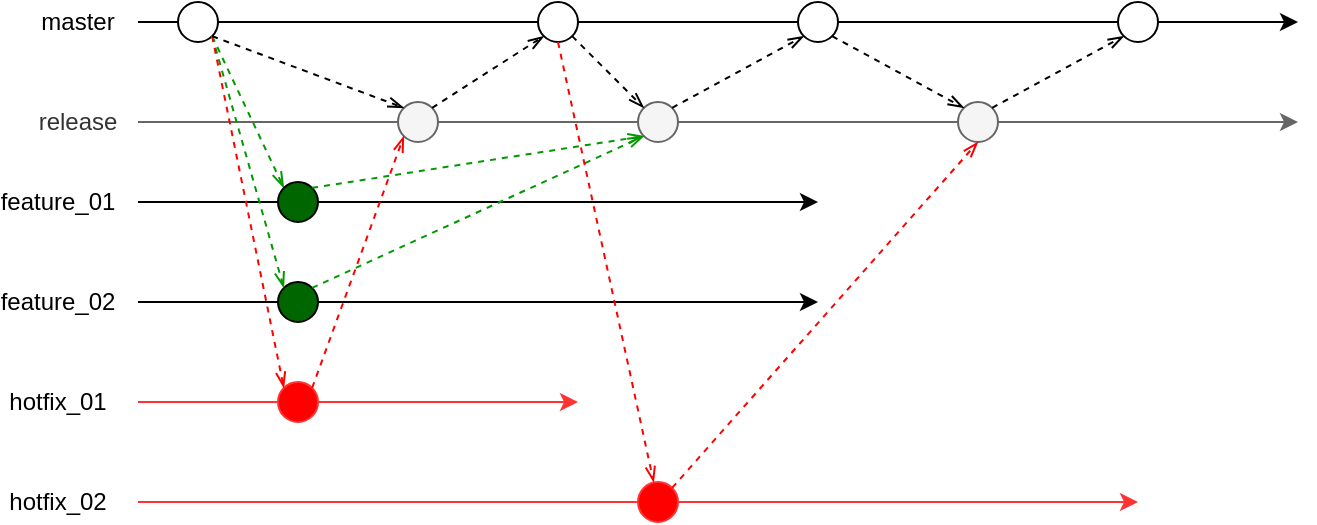 <mxfile version="12.7.9" type="github">
  <diagram id="swHmns_OLJNO2oEmDjoU" name="第 1 页">
    <mxGraphModel dx="946" dy="614" grid="1" gridSize="10" guides="1" tooltips="1" connect="1" arrows="1" fold="1" page="1" pageScale="1" pageWidth="3300" pageHeight="4681" math="0" shadow="0">
      <root>
        <mxCell id="0" />
        <mxCell id="1" parent="0" />
        <mxCell id="d7OZnTdrM_z9VQZdlBr1-1" value="" style="endArrow=classic;html=1;" parent="1" source="d7OZnTdrM_z9VQZdlBr1-52" edge="1">
          <mxGeometry width="50" height="50" relative="1" as="geometry">
            <mxPoint x="260" y="130" as="sourcePoint" />
            <mxPoint x="840" y="130" as="targetPoint" />
          </mxGeometry>
        </mxCell>
        <mxCell id="d7OZnTdrM_z9VQZdlBr1-2" value="master" style="text;html=1;strokeColor=none;fillColor=none;align=center;verticalAlign=middle;whiteSpace=wrap;rounded=0;" parent="1" vertex="1">
          <mxGeometry x="210" y="120" width="40" height="20" as="geometry" />
        </mxCell>
        <mxCell id="d7OZnTdrM_z9VQZdlBr1-3" value="" style="endArrow=classic;html=1;fillColor=#f5f5f5;strokeColor=#666666;" parent="1" source="d7OZnTdrM_z9VQZdlBr1-48" edge="1">
          <mxGeometry width="50" height="50" relative="1" as="geometry">
            <mxPoint x="260" y="180" as="sourcePoint" />
            <mxPoint x="840" y="180" as="targetPoint" />
          </mxGeometry>
        </mxCell>
        <mxCell id="d7OZnTdrM_z9VQZdlBr1-4" value="release" style="text;html=1;strokeColor=none;fillColor=none;align=center;verticalAlign=middle;whiteSpace=wrap;rounded=0;fontColor=#333333;" parent="1" vertex="1">
          <mxGeometry x="210" y="170" width="40" height="20" as="geometry" />
        </mxCell>
        <mxCell id="d7OZnTdrM_z9VQZdlBr1-5" value="" style="endArrow=classic;html=1;" parent="1" source="d7OZnTdrM_z9VQZdlBr1-16" edge="1">
          <mxGeometry width="50" height="50" relative="1" as="geometry">
            <mxPoint x="260" y="220" as="sourcePoint" />
            <mxPoint x="600" y="220" as="targetPoint" />
          </mxGeometry>
        </mxCell>
        <mxCell id="d7OZnTdrM_z9VQZdlBr1-6" value="feature_01" style="text;html=1;strokeColor=none;fillColor=none;align=center;verticalAlign=middle;whiteSpace=wrap;rounded=0;" parent="1" vertex="1">
          <mxGeometry x="200" y="210" width="40" height="20" as="geometry" />
        </mxCell>
        <mxCell id="d7OZnTdrM_z9VQZdlBr1-8" value="" style="ellipse;whiteSpace=wrap;html=1;aspect=fixed;" parent="1" vertex="1">
          <mxGeometry x="280" y="120" width="20" height="20" as="geometry" />
        </mxCell>
        <mxCell id="d7OZnTdrM_z9VQZdlBr1-9" value="" style="endArrow=none;html=1;endFill=0;" parent="1" target="d7OZnTdrM_z9VQZdlBr1-8" edge="1">
          <mxGeometry width="50" height="50" relative="1" as="geometry">
            <mxPoint x="260" y="130" as="sourcePoint" />
            <mxPoint x="790" y="130" as="targetPoint" />
          </mxGeometry>
        </mxCell>
        <mxCell id="d7OZnTdrM_z9VQZdlBr1-10" value="" style="ellipse;whiteSpace=wrap;html=1;aspect=fixed;" parent="1" vertex="1">
          <mxGeometry x="460" y="120" width="20" height="20" as="geometry" />
        </mxCell>
        <mxCell id="d7OZnTdrM_z9VQZdlBr1-11" value="" style="endArrow=none;html=1;endFill=0;" parent="1" source="d7OZnTdrM_z9VQZdlBr1-8" target="d7OZnTdrM_z9VQZdlBr1-10" edge="1">
          <mxGeometry width="50" height="50" relative="1" as="geometry">
            <mxPoint x="300" y="130" as="sourcePoint" />
            <mxPoint x="790" y="130" as="targetPoint" />
          </mxGeometry>
        </mxCell>
        <mxCell id="d7OZnTdrM_z9VQZdlBr1-12" value="" style="ellipse;whiteSpace=wrap;html=1;aspect=fixed;fillColor=#f5f5f5;strokeColor=#666666;fontColor=#333333;" parent="1" vertex="1">
          <mxGeometry x="390" y="170" width="20" height="20" as="geometry" />
        </mxCell>
        <mxCell id="d7OZnTdrM_z9VQZdlBr1-13" value="" style="endArrow=none;html=1;endFill=0;fillColor=#f5f5f5;strokeColor=#666666;" parent="1" target="d7OZnTdrM_z9VQZdlBr1-12" edge="1">
          <mxGeometry width="50" height="50" relative="1" as="geometry">
            <mxPoint x="260" y="180" as="sourcePoint" />
            <mxPoint x="790" y="180" as="targetPoint" />
          </mxGeometry>
        </mxCell>
        <mxCell id="d7OZnTdrM_z9VQZdlBr1-15" value="" style="endArrow=openThin;dashed=1;html=1;exitX=1;exitY=1;exitDx=0;exitDy=0;entryX=0;entryY=0;entryDx=0;entryDy=0;endFill=0;strokeColor=#009900;" parent="1" source="d7OZnTdrM_z9VQZdlBr1-8" target="d7OZnTdrM_z9VQZdlBr1-16" edge="1">
          <mxGeometry width="50" height="50" relative="1" as="geometry">
            <mxPoint x="307.071" y="147.071" as="sourcePoint" />
            <mxPoint x="342.929" y="182.929" as="targetPoint" />
          </mxGeometry>
        </mxCell>
        <mxCell id="d7OZnTdrM_z9VQZdlBr1-16" value="" style="ellipse;whiteSpace=wrap;html=1;aspect=fixed;fillColor=#006600;" parent="1" vertex="1">
          <mxGeometry x="330" y="210" width="20" height="20" as="geometry" />
        </mxCell>
        <mxCell id="d7OZnTdrM_z9VQZdlBr1-17" value="" style="endArrow=none;html=1;endFill=0;" parent="1" target="d7OZnTdrM_z9VQZdlBr1-16" edge="1">
          <mxGeometry width="50" height="50" relative="1" as="geometry">
            <mxPoint x="260" y="220" as="sourcePoint" />
            <mxPoint x="790" y="220" as="targetPoint" />
          </mxGeometry>
        </mxCell>
        <mxCell id="d7OZnTdrM_z9VQZdlBr1-22" value="" style="endArrow=classic;html=1;" parent="1" source="d7OZnTdrM_z9VQZdlBr1-24" edge="1">
          <mxGeometry width="50" height="50" relative="1" as="geometry">
            <mxPoint x="260" y="270" as="sourcePoint" />
            <mxPoint x="600" y="270" as="targetPoint" />
          </mxGeometry>
        </mxCell>
        <mxCell id="d7OZnTdrM_z9VQZdlBr1-23" value="feature_02" style="text;html=1;strokeColor=none;fillColor=none;align=center;verticalAlign=middle;whiteSpace=wrap;rounded=0;" parent="1" vertex="1">
          <mxGeometry x="200" y="260" width="40" height="20" as="geometry" />
        </mxCell>
        <mxCell id="d7OZnTdrM_z9VQZdlBr1-24" value="" style="ellipse;whiteSpace=wrap;html=1;aspect=fixed;fillColor=#006600;" parent="1" vertex="1">
          <mxGeometry x="330" y="260" width="20" height="20" as="geometry" />
        </mxCell>
        <mxCell id="d7OZnTdrM_z9VQZdlBr1-25" value="" style="endArrow=none;html=1;endFill=0;" parent="1" target="d7OZnTdrM_z9VQZdlBr1-24" edge="1">
          <mxGeometry width="50" height="50" relative="1" as="geometry">
            <mxPoint x="260" y="270" as="sourcePoint" />
            <mxPoint x="790" y="270" as="targetPoint" />
          </mxGeometry>
        </mxCell>
        <mxCell id="d7OZnTdrM_z9VQZdlBr1-26" value="" style="endArrow=openThin;dashed=1;html=1;exitX=1;exitY=1;exitDx=0;exitDy=0;entryX=0;entryY=0;entryDx=0;entryDy=0;endFill=0;strokeColor=#009900;" parent="1" source="d7OZnTdrM_z9VQZdlBr1-8" target="d7OZnTdrM_z9VQZdlBr1-24" edge="1">
          <mxGeometry width="50" height="50" relative="1" as="geometry">
            <mxPoint x="307.071" y="147.071" as="sourcePoint" />
            <mxPoint x="342.929" y="222.929" as="targetPoint" />
          </mxGeometry>
        </mxCell>
        <mxCell id="d7OZnTdrM_z9VQZdlBr1-27" value="" style="endArrow=classic;html=1;strokeColor=#FF3333;" parent="1" source="d7OZnTdrM_z9VQZdlBr1-29" edge="1">
          <mxGeometry width="50" height="50" relative="1" as="geometry">
            <mxPoint x="260" y="320" as="sourcePoint" />
            <mxPoint x="480" y="320" as="targetPoint" />
          </mxGeometry>
        </mxCell>
        <mxCell id="d7OZnTdrM_z9VQZdlBr1-28" value="hotfix_01" style="text;html=1;strokeColor=none;fillColor=none;align=center;verticalAlign=middle;whiteSpace=wrap;rounded=0;" parent="1" vertex="1">
          <mxGeometry x="200" y="310" width="40" height="20" as="geometry" />
        </mxCell>
        <mxCell id="d7OZnTdrM_z9VQZdlBr1-29" value="" style="ellipse;whiteSpace=wrap;html=1;aspect=fixed;fillColor=#FF0000;strokeColor=#FF3333;" parent="1" vertex="1">
          <mxGeometry x="330" y="310" width="20" height="20" as="geometry" />
        </mxCell>
        <mxCell id="d7OZnTdrM_z9VQZdlBr1-30" value="" style="endArrow=none;html=1;endFill=0;strokeColor=#FF3333;" parent="1" target="d7OZnTdrM_z9VQZdlBr1-29" edge="1">
          <mxGeometry width="50" height="50" relative="1" as="geometry">
            <mxPoint x="260" y="320" as="sourcePoint" />
            <mxPoint x="790" y="320" as="targetPoint" />
          </mxGeometry>
        </mxCell>
        <mxCell id="d7OZnTdrM_z9VQZdlBr1-31" value="" style="endArrow=openThin;dashed=1;html=1;exitX=1;exitY=1;exitDx=0;exitDy=0;entryX=0;entryY=0;entryDx=0;entryDy=0;endFill=0;fillColor=#f8cecc;strokeColor=#FF0000;" parent="1" source="d7OZnTdrM_z9VQZdlBr1-8" target="d7OZnTdrM_z9VQZdlBr1-29" edge="1">
          <mxGeometry width="50" height="50" relative="1" as="geometry">
            <mxPoint x="307.071" y="147.071" as="sourcePoint" />
            <mxPoint x="342.929" y="272.929" as="targetPoint" />
          </mxGeometry>
        </mxCell>
        <mxCell id="d7OZnTdrM_z9VQZdlBr1-32" value="" style="endArrow=openThin;dashed=1;html=1;exitX=1;exitY=0;exitDx=0;exitDy=0;endFill=0;entryX=0;entryY=1;entryDx=0;entryDy=0;fillColor=#f8cecc;strokeColor=#FF0000;" parent="1" source="d7OZnTdrM_z9VQZdlBr1-29" target="d7OZnTdrM_z9VQZdlBr1-12" edge="1">
          <mxGeometry width="50" height="50" relative="1" as="geometry">
            <mxPoint x="444.141" y="310.001" as="sourcePoint" />
            <mxPoint x="390" y="200" as="targetPoint" />
          </mxGeometry>
        </mxCell>
        <mxCell id="d7OZnTdrM_z9VQZdlBr1-33" value="" style="endArrow=openThin;dashed=1;html=1;exitX=1;exitY=1;exitDx=0;exitDy=0;endFill=0;entryX=0;entryY=0;entryDx=0;entryDy=0;" parent="1" source="d7OZnTdrM_z9VQZdlBr1-8" target="d7OZnTdrM_z9VQZdlBr1-12" edge="1">
          <mxGeometry width="50" height="50" relative="1" as="geometry">
            <mxPoint x="357.071" y="322.929" as="sourcePoint" />
            <mxPoint x="402.929" y="197.071" as="targetPoint" />
          </mxGeometry>
        </mxCell>
        <mxCell id="d7OZnTdrM_z9VQZdlBr1-34" value="" style="endArrow=openThin;dashed=1;html=1;exitX=1;exitY=0;exitDx=0;exitDy=0;endFill=0;entryX=0;entryY=1;entryDx=0;entryDy=0;" parent="1" source="d7OZnTdrM_z9VQZdlBr1-12" target="d7OZnTdrM_z9VQZdlBr1-10" edge="1">
          <mxGeometry width="50" height="50" relative="1" as="geometry">
            <mxPoint x="307.071" y="147.071" as="sourcePoint" />
            <mxPoint x="402.929" y="182.929" as="targetPoint" />
          </mxGeometry>
        </mxCell>
        <mxCell id="d7OZnTdrM_z9VQZdlBr1-35" value="" style="ellipse;whiteSpace=wrap;html=1;aspect=fixed;fillColor=#f5f5f5;strokeColor=#666666;fontColor=#333333;" parent="1" vertex="1">
          <mxGeometry x="510" y="170" width="20" height="20" as="geometry" />
        </mxCell>
        <mxCell id="d7OZnTdrM_z9VQZdlBr1-36" value="" style="endArrow=none;html=1;endFill=0;fillColor=#f5f5f5;strokeColor=#666666;" parent="1" source="d7OZnTdrM_z9VQZdlBr1-12" target="d7OZnTdrM_z9VQZdlBr1-35" edge="1">
          <mxGeometry width="50" height="50" relative="1" as="geometry">
            <mxPoint x="410" y="180" as="sourcePoint" />
            <mxPoint x="790" y="180" as="targetPoint" />
          </mxGeometry>
        </mxCell>
        <mxCell id="d7OZnTdrM_z9VQZdlBr1-37" value="" style="endArrow=openThin;dashed=1;html=1;exitX=1;exitY=0;exitDx=0;exitDy=0;entryX=0;entryY=1;entryDx=0;entryDy=0;endFill=0;strokeColor=#009900;" parent="1" source="d7OZnTdrM_z9VQZdlBr1-16" target="d7OZnTdrM_z9VQZdlBr1-35" edge="1">
          <mxGeometry width="50" height="50" relative="1" as="geometry">
            <mxPoint x="460.001" y="204.141" as="sourcePoint" />
            <mxPoint x="495.859" y="279.999" as="targetPoint" />
          </mxGeometry>
        </mxCell>
        <mxCell id="d7OZnTdrM_z9VQZdlBr1-38" value="" style="endArrow=openThin;dashed=1;html=1;exitX=1;exitY=0;exitDx=0;exitDy=0;endFill=0;entryX=0;entryY=1;entryDx=0;entryDy=0;strokeColor=#009900;" parent="1" source="d7OZnTdrM_z9VQZdlBr1-24" target="d7OZnTdrM_z9VQZdlBr1-35" edge="1">
          <mxGeometry width="50" height="50" relative="1" as="geometry">
            <mxPoint x="357.071" y="222.929" as="sourcePoint" />
            <mxPoint x="510" y="190" as="targetPoint" />
          </mxGeometry>
        </mxCell>
        <mxCell id="d7OZnTdrM_z9VQZdlBr1-39" value="" style="endArrow=openThin;dashed=1;html=1;exitX=1;exitY=1;exitDx=0;exitDy=0;endFill=0;entryX=0;entryY=0;entryDx=0;entryDy=0;" parent="1" source="d7OZnTdrM_z9VQZdlBr1-10" target="d7OZnTdrM_z9VQZdlBr1-35" edge="1">
          <mxGeometry width="50" height="50" relative="1" as="geometry">
            <mxPoint x="417.071" y="182.929" as="sourcePoint" />
            <mxPoint x="472.929" y="147.071" as="targetPoint" />
          </mxGeometry>
        </mxCell>
        <mxCell id="d7OZnTdrM_z9VQZdlBr1-40" value="" style="ellipse;whiteSpace=wrap;html=1;aspect=fixed;" parent="1" vertex="1">
          <mxGeometry x="590" y="120" width="20" height="20" as="geometry" />
        </mxCell>
        <mxCell id="d7OZnTdrM_z9VQZdlBr1-41" value="" style="endArrow=none;html=1;endFill=0;" parent="1" source="d7OZnTdrM_z9VQZdlBr1-10" target="d7OZnTdrM_z9VQZdlBr1-40" edge="1">
          <mxGeometry width="50" height="50" relative="1" as="geometry">
            <mxPoint x="480" y="130" as="sourcePoint" />
            <mxPoint x="790" y="130" as="targetPoint" />
          </mxGeometry>
        </mxCell>
        <mxCell id="d7OZnTdrM_z9VQZdlBr1-42" value="" style="endArrow=openThin;dashed=1;html=1;exitX=1;exitY=0;exitDx=0;exitDy=0;endFill=0;entryX=0;entryY=1;entryDx=0;entryDy=0;" parent="1" source="d7OZnTdrM_z9VQZdlBr1-35" target="d7OZnTdrM_z9VQZdlBr1-40" edge="1">
          <mxGeometry width="50" height="50" relative="1" as="geometry">
            <mxPoint x="487.071" y="147.071" as="sourcePoint" />
            <mxPoint x="522.929" y="182.929" as="targetPoint" />
          </mxGeometry>
        </mxCell>
        <mxCell id="d7OZnTdrM_z9VQZdlBr1-43" value="" style="endArrow=classic;html=1;strokeColor=#FF3333;" parent="1" source="d7OZnTdrM_z9VQZdlBr1-45" edge="1">
          <mxGeometry width="50" height="50" relative="1" as="geometry">
            <mxPoint x="260" y="370" as="sourcePoint" />
            <mxPoint x="760" y="370" as="targetPoint" />
          </mxGeometry>
        </mxCell>
        <mxCell id="d7OZnTdrM_z9VQZdlBr1-44" value="hotfix_02" style="text;html=1;strokeColor=none;fillColor=none;align=center;verticalAlign=middle;whiteSpace=wrap;rounded=0;" parent="1" vertex="1">
          <mxGeometry x="200" y="360" width="40" height="20" as="geometry" />
        </mxCell>
        <mxCell id="d7OZnTdrM_z9VQZdlBr1-45" value="" style="ellipse;whiteSpace=wrap;html=1;aspect=fixed;fillColor=#FF0000;strokeColor=#FF3333;" parent="1" vertex="1">
          <mxGeometry x="510" y="360" width="20" height="20" as="geometry" />
        </mxCell>
        <mxCell id="d7OZnTdrM_z9VQZdlBr1-46" value="" style="endArrow=none;html=1;endFill=0;strokeColor=#FF3333;" parent="1" target="d7OZnTdrM_z9VQZdlBr1-45" edge="1">
          <mxGeometry width="50" height="50" relative="1" as="geometry">
            <mxPoint x="260" y="370" as="sourcePoint" />
            <mxPoint x="790" y="370" as="targetPoint" />
          </mxGeometry>
        </mxCell>
        <mxCell id="d7OZnTdrM_z9VQZdlBr1-47" value="" style="endArrow=openThin;dashed=1;html=1;exitX=0.5;exitY=1;exitDx=0;exitDy=0;endFill=0;fillColor=#f8cecc;strokeColor=#FF0000;" parent="1" source="d7OZnTdrM_z9VQZdlBr1-10" target="d7OZnTdrM_z9VQZdlBr1-45" edge="1">
          <mxGeometry width="50" height="50" relative="1" as="geometry">
            <mxPoint x="470.001" y="335.859" as="sourcePoint" />
            <mxPoint x="515.859" y="210.001" as="targetPoint" />
          </mxGeometry>
        </mxCell>
        <mxCell id="d7OZnTdrM_z9VQZdlBr1-48" value="" style="ellipse;whiteSpace=wrap;html=1;aspect=fixed;fillColor=#f5f5f5;strokeColor=#666666;fontColor=#333333;" parent="1" vertex="1">
          <mxGeometry x="670" y="170" width="20" height="20" as="geometry" />
        </mxCell>
        <mxCell id="d7OZnTdrM_z9VQZdlBr1-49" value="" style="endArrow=none;html=1;fillColor=#f5f5f5;strokeColor=#666666;endFill=0;" parent="1" source="d7OZnTdrM_z9VQZdlBr1-35" target="d7OZnTdrM_z9VQZdlBr1-48" edge="1">
          <mxGeometry width="50" height="50" relative="1" as="geometry">
            <mxPoint x="530" y="180" as="sourcePoint" />
            <mxPoint x="790" y="180" as="targetPoint" />
          </mxGeometry>
        </mxCell>
        <mxCell id="d7OZnTdrM_z9VQZdlBr1-50" value="" style="endArrow=openThin;dashed=1;html=1;exitX=1;exitY=0;exitDx=0;exitDy=0;endFill=0;fillColor=#f8cecc;strokeColor=#FF0000;entryX=0.5;entryY=1;entryDx=0;entryDy=0;" parent="1" source="d7OZnTdrM_z9VQZdlBr1-45" target="d7OZnTdrM_z9VQZdlBr1-48" edge="1">
          <mxGeometry width="50" height="50" relative="1" as="geometry">
            <mxPoint x="690" y="340" as="sourcePoint" />
            <mxPoint x="737.876" y="560.228" as="targetPoint" />
          </mxGeometry>
        </mxCell>
        <mxCell id="d7OZnTdrM_z9VQZdlBr1-51" value="" style="endArrow=openThin;dashed=1;html=1;exitX=1;exitY=1;exitDx=0;exitDy=0;endFill=0;entryX=0;entryY=0;entryDx=0;entryDy=0;" parent="1" source="d7OZnTdrM_z9VQZdlBr1-40" target="d7OZnTdrM_z9VQZdlBr1-48" edge="1">
          <mxGeometry width="50" height="50" relative="1" as="geometry">
            <mxPoint x="537.071" y="182.929" as="sourcePoint" />
            <mxPoint x="602.929" y="147.071" as="targetPoint" />
          </mxGeometry>
        </mxCell>
        <mxCell id="d7OZnTdrM_z9VQZdlBr1-52" value="" style="ellipse;whiteSpace=wrap;html=1;aspect=fixed;" parent="1" vertex="1">
          <mxGeometry x="750" y="120" width="20" height="20" as="geometry" />
        </mxCell>
        <mxCell id="d7OZnTdrM_z9VQZdlBr1-53" value="" style="endArrow=none;html=1;endFill=0;" parent="1" source="d7OZnTdrM_z9VQZdlBr1-40" target="d7OZnTdrM_z9VQZdlBr1-52" edge="1">
          <mxGeometry width="50" height="50" relative="1" as="geometry">
            <mxPoint x="610" y="130" as="sourcePoint" />
            <mxPoint x="790" y="130" as="targetPoint" />
          </mxGeometry>
        </mxCell>
        <mxCell id="d7OZnTdrM_z9VQZdlBr1-54" value="" style="endArrow=openThin;dashed=1;html=1;exitX=1;exitY=0;exitDx=0;exitDy=0;endFill=0;entryX=0;entryY=1;entryDx=0;entryDy=0;" parent="1" source="d7OZnTdrM_z9VQZdlBr1-48" target="d7OZnTdrM_z9VQZdlBr1-52" edge="1">
          <mxGeometry width="50" height="50" relative="1" as="geometry">
            <mxPoint x="617.071" y="147.071" as="sourcePoint" />
            <mxPoint x="682.929" y="182.929" as="targetPoint" />
          </mxGeometry>
        </mxCell>
      </root>
    </mxGraphModel>
  </diagram>
</mxfile>
